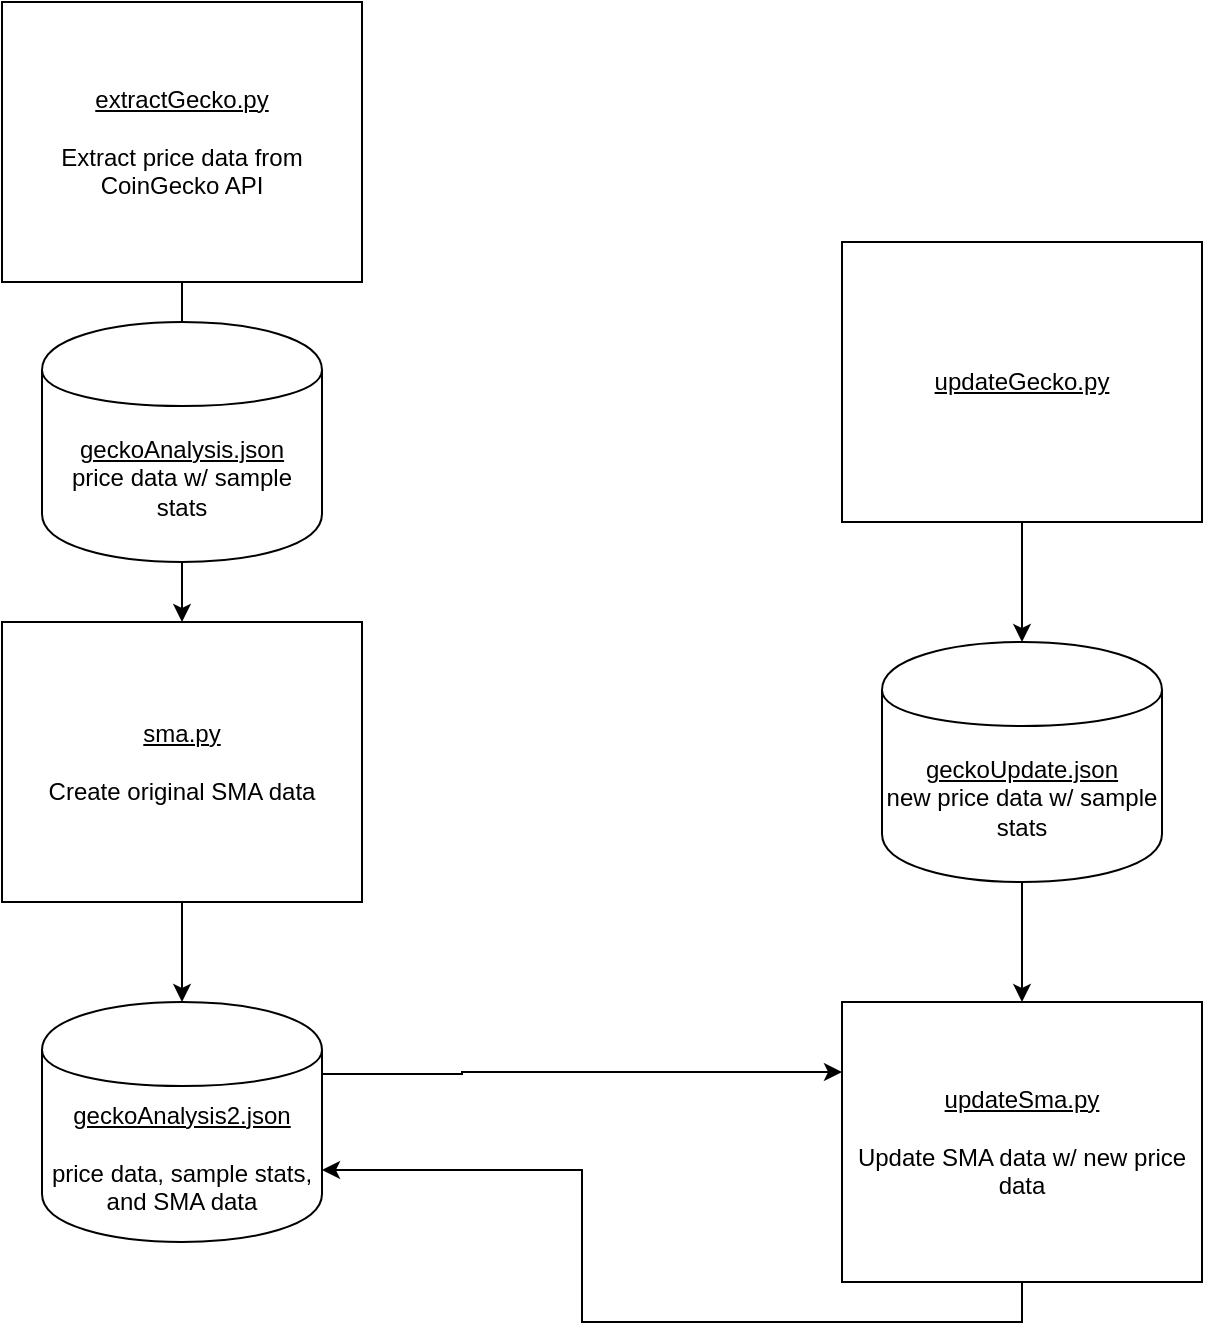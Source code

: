 <mxfile version="13.3.9" type="device" pages="2"><diagram id="te9UuVaS-m7aw-oHHB4p" name="Page-1"><mxGraphModel dx="1310" dy="860" grid="1" gridSize="10" guides="1" tooltips="1" connect="1" arrows="1" fold="1" page="1" pageScale="1" pageWidth="850" pageHeight="1100" math="0" shadow="0"><root><mxCell id="0"/><mxCell id="1" parent="0"/><mxCell id="ts-CTgL96BSNwdt2153v-8" style="edgeStyle=orthogonalEdgeStyle;rounded=0;orthogonalLoop=1;jettySize=auto;html=1;entryX=0.5;entryY=0;entryDx=0;entryDy=0;exitX=0.5;exitY=1;exitDx=0;exitDy=0;" edge="1" parent="1" source="ts-CTgL96BSNwdt2153v-1" target="ts-CTgL96BSNwdt2153v-7"><mxGeometry relative="1" as="geometry"><Array as="points"><mxPoint x="170" y="240"/><mxPoint x="170" y="240"/></Array></mxGeometry></mxCell><mxCell id="ts-CTgL96BSNwdt2153v-1" value="&lt;u&gt;extractGecko.py&lt;br&gt;&lt;/u&gt;&lt;br&gt;Extract price data from CoinGecko API" style="rounded=0;whiteSpace=wrap;html=1;fontStyle=0" vertex="1" parent="1"><mxGeometry x="80" y="50" width="180" height="140" as="geometry"/></mxCell><mxCell id="ts-CTgL96BSNwdt2153v-2" value="&lt;u&gt;sma.py&lt;br&gt;&lt;/u&gt;&lt;br&gt;Create original SMA data" style="rounded=0;whiteSpace=wrap;html=1;fontStyle=0" vertex="1" parent="1"><mxGeometry x="80" y="360" width="180" height="140" as="geometry"/></mxCell><mxCell id="ts-CTgL96BSNwdt2153v-4" style="edgeStyle=orthogonalEdgeStyle;rounded=0;orthogonalLoop=1;jettySize=auto;html=1;entryX=0.5;entryY=0;entryDx=0;entryDy=0;" edge="1" source="ts-CTgL96BSNwdt2153v-5" target="ts-CTgL96BSNwdt2153v-10" parent="1"><mxGeometry relative="1" as="geometry"><Array as="points"><mxPoint x="590" y="260"/><mxPoint x="590" y="260"/></Array></mxGeometry></mxCell><mxCell id="ts-CTgL96BSNwdt2153v-5" value="updateGecko.py" style="rounded=0;whiteSpace=wrap;html=1;fontStyle=4" vertex="1" parent="1"><mxGeometry x="500" y="170" width="180" height="140" as="geometry"/></mxCell><mxCell id="ts-CTgL96BSNwdt2153v-16" style="edgeStyle=orthogonalEdgeStyle;rounded=0;orthogonalLoop=1;jettySize=auto;html=1;entryX=1;entryY=0.7;entryDx=0;entryDy=0;exitX=0.5;exitY=1;exitDx=0;exitDy=0;" edge="1" parent="1" source="ts-CTgL96BSNwdt2153v-6" target="ts-CTgL96BSNwdt2153v-12"><mxGeometry relative="1" as="geometry"/></mxCell><mxCell id="ts-CTgL96BSNwdt2153v-6" value="&lt;u&gt;updateSma.py&lt;br&gt;&lt;/u&gt;&lt;br&gt;Update SMA data w/ new price data" style="rounded=0;whiteSpace=wrap;html=1;fontStyle=0" vertex="1" parent="1"><mxGeometry x="500" y="550" width="180" height="140" as="geometry"/></mxCell><mxCell id="ts-CTgL96BSNwdt2153v-9" style="edgeStyle=orthogonalEdgeStyle;rounded=0;orthogonalLoop=1;jettySize=auto;html=1;entryX=0.5;entryY=0;entryDx=0;entryDy=0;exitX=0.5;exitY=1;exitDx=0;exitDy=0;" edge="1" parent="1" source="ts-CTgL96BSNwdt2153v-7" target="ts-CTgL96BSNwdt2153v-2"><mxGeometry relative="1" as="geometry"><mxPoint x="160" y="400" as="targetPoint"/><Array as="points"/></mxGeometry></mxCell><mxCell id="ts-CTgL96BSNwdt2153v-7" value="&lt;u&gt;geckoAnalysis.json&lt;/u&gt;&lt;br&gt;price data w/ sample stats" style="shape=cylinder;whiteSpace=wrap;html=1;boundedLbl=1;backgroundOutline=1;" vertex="1" parent="1"><mxGeometry x="100" y="210" width="140" height="120" as="geometry"/></mxCell><mxCell id="ts-CTgL96BSNwdt2153v-13" style="edgeStyle=orthogonalEdgeStyle;rounded=0;orthogonalLoop=1;jettySize=auto;html=1;" edge="1" parent="1" source="ts-CTgL96BSNwdt2153v-10" target="ts-CTgL96BSNwdt2153v-6"><mxGeometry relative="1" as="geometry"/></mxCell><mxCell id="ts-CTgL96BSNwdt2153v-10" value="&lt;u&gt;geckoUpdate.json&lt;/u&gt;&lt;br&gt;new price data w/ sample stats" style="shape=cylinder;whiteSpace=wrap;html=1;boundedLbl=1;backgroundOutline=1;" vertex="1" parent="1"><mxGeometry x="520" y="370" width="140" height="120" as="geometry"/></mxCell><mxCell id="ts-CTgL96BSNwdt2153v-11" style="edgeStyle=orthogonalEdgeStyle;rounded=0;orthogonalLoop=1;jettySize=auto;html=1;entryX=0.5;entryY=0;entryDx=0;entryDy=0;exitX=0.5;exitY=1;exitDx=0;exitDy=0;" edge="1" target="ts-CTgL96BSNwdt2153v-12" parent="1" source="ts-CTgL96BSNwdt2153v-2"><mxGeometry relative="1" as="geometry"><mxPoint x="170" y="520" as="sourcePoint"/><Array as="points"/></mxGeometry></mxCell><mxCell id="ts-CTgL96BSNwdt2153v-15" style="edgeStyle=orthogonalEdgeStyle;rounded=0;orthogonalLoop=1;jettySize=auto;html=1;entryX=0;entryY=0.25;entryDx=0;entryDy=0;exitX=1;exitY=0.3;exitDx=0;exitDy=0;" edge="1" parent="1" source="ts-CTgL96BSNwdt2153v-12" target="ts-CTgL96BSNwdt2153v-6"><mxGeometry relative="1" as="geometry"><Array as="points"><mxPoint x="310" y="585"/></Array></mxGeometry></mxCell><mxCell id="ts-CTgL96BSNwdt2153v-12" value="&lt;u&gt;geckoAnalysis2.json&lt;br&gt;&lt;/u&gt;&lt;br&gt;price data, sample stats, and SMA data" style="shape=cylinder;whiteSpace=wrap;html=1;boundedLbl=1;backgroundOutline=1;" vertex="1" parent="1"><mxGeometry x="100" y="550" width="140" height="120" as="geometry"/></mxCell></root></mxGraphModel></diagram><diagram name="Page2" id="J0AiBpPF2rvMyQ4_rPiU"><mxGraphModel dx="3930" dy="2580" grid="1" gridSize="10" guides="1" tooltips="1" connect="1" arrows="1" fold="1" page="1" pageScale="1" pageWidth="850" pageHeight="1100" math="0" shadow="0"><root><mxCell id="YWBxXoJN8PLT5NeOgsbc-0"/><mxCell id="YWBxXoJN8PLT5NeOgsbc-1" parent="YWBxXoJN8PLT5NeOgsbc-0"/><mxCell id="YWBxXoJN8PLT5NeOgsbc-27" value="" style="rounded=0;whiteSpace=wrap;html=1;" vertex="1" parent="YWBxXoJN8PLT5NeOgsbc-1"><mxGeometry x="345" y="40" width="1080" height="1200" as="geometry"/></mxCell><mxCell id="YWBxXoJN8PLT5NeOgsbc-18" value="" style="rounded=0;whiteSpace=wrap;html=1;fillColor=#dae8fc;strokeColor=#6c8ebf;" vertex="1" parent="YWBxXoJN8PLT5NeOgsbc-1"><mxGeometry x="1045" y="250" width="300" height="680" as="geometry"/></mxCell><mxCell id="YWBxXoJN8PLT5NeOgsbc-19" value="&lt;u&gt;update.sh&lt;/u&gt;" style="rounded=1;whiteSpace=wrap;html=1;" vertex="1" parent="YWBxXoJN8PLT5NeOgsbc-1"><mxGeometry x="1135" y="270" width="120" height="60" as="geometry"/></mxCell><mxCell id="YWBxXoJN8PLT5NeOgsbc-16" value="" style="rounded=0;whiteSpace=wrap;html=1;fillColor=#ffe6cc;strokeColor=#d79b00;" vertex="1" parent="YWBxXoJN8PLT5NeOgsbc-1"><mxGeometry x="425" y="160" width="300" height="720" as="geometry"/></mxCell><mxCell id="YWBxXoJN8PLT5NeOgsbc-2" style="edgeStyle=orthogonalEdgeStyle;rounded=0;orthogonalLoop=1;jettySize=auto;html=1;entryX=0.5;entryY=0;entryDx=0;entryDy=0;exitX=0.5;exitY=1;exitDx=0;exitDy=0;" edge="1" parent="YWBxXoJN8PLT5NeOgsbc-1" source="YWBxXoJN8PLT5NeOgsbc-3" target="YWBxXoJN8PLT5NeOgsbc-10"><mxGeometry relative="1" as="geometry"><Array as="points"><mxPoint x="575" y="430"/><mxPoint x="575" y="430"/></Array></mxGeometry></mxCell><mxCell id="YWBxXoJN8PLT5NeOgsbc-3" value="&lt;u&gt;extractGecko.py&lt;br&gt;&lt;/u&gt;&lt;br&gt;Extract price data from CoinGecko API" style="rounded=0;whiteSpace=wrap;html=1;fontStyle=0" vertex="1" parent="YWBxXoJN8PLT5NeOgsbc-1"><mxGeometry x="485" y="240" width="180" height="140" as="geometry"/></mxCell><mxCell id="YWBxXoJN8PLT5NeOgsbc-4" value="&lt;u&gt;sma.py&lt;br&gt;&lt;/u&gt;&lt;br&gt;Create original SMA data" style="rounded=0;whiteSpace=wrap;html=1;fontStyle=0" vertex="1" parent="YWBxXoJN8PLT5NeOgsbc-1"><mxGeometry x="485" y="570" width="180" height="140" as="geometry"/></mxCell><mxCell id="YWBxXoJN8PLT5NeOgsbc-5" style="edgeStyle=orthogonalEdgeStyle;rounded=0;orthogonalLoop=1;jettySize=auto;html=1;entryX=0.5;entryY=0;entryDx=0;entryDy=0;" edge="1" parent="YWBxXoJN8PLT5NeOgsbc-1" source="YWBxXoJN8PLT5NeOgsbc-6" target="YWBxXoJN8PLT5NeOgsbc-12"><mxGeometry relative="1" as="geometry"><Array as="points"><mxPoint x="1195" y="440"/><mxPoint x="1195" y="440"/></Array></mxGeometry></mxCell><mxCell id="YWBxXoJN8PLT5NeOgsbc-6" value="&lt;u&gt;updateGecko.py&lt;br&gt;&lt;/u&gt;&lt;br&gt;Update coin gecko price data if necessary" style="rounded=0;whiteSpace=wrap;html=1;fontStyle=0" vertex="1" parent="YWBxXoJN8PLT5NeOgsbc-1"><mxGeometry x="1105" y="350" width="180" height="140" as="geometry"/></mxCell><mxCell id="YWBxXoJN8PLT5NeOgsbc-7" style="edgeStyle=orthogonalEdgeStyle;rounded=0;orthogonalLoop=1;jettySize=auto;html=1;entryX=1;entryY=0.7;entryDx=0;entryDy=0;exitX=0.5;exitY=1;exitDx=0;exitDy=0;" edge="1" parent="YWBxXoJN8PLT5NeOgsbc-1" source="YWBxXoJN8PLT5NeOgsbc-8" target="YWBxXoJN8PLT5NeOgsbc-15"><mxGeometry relative="1" as="geometry"/></mxCell><mxCell id="YWBxXoJN8PLT5NeOgsbc-8" value="&lt;u&gt;updateSma.py&lt;br&gt;&lt;/u&gt;&lt;br&gt;Update SMA data w/ new price data" style="rounded=0;whiteSpace=wrap;html=1;fontStyle=0" vertex="1" parent="YWBxXoJN8PLT5NeOgsbc-1"><mxGeometry x="1105" y="730" width="180" height="140" as="geometry"/></mxCell><mxCell id="YWBxXoJN8PLT5NeOgsbc-9" style="edgeStyle=orthogonalEdgeStyle;rounded=0;orthogonalLoop=1;jettySize=auto;html=1;entryX=0.5;entryY=0;entryDx=0;entryDy=0;exitX=0.5;exitY=1;exitDx=0;exitDy=0;" edge="1" parent="YWBxXoJN8PLT5NeOgsbc-1" source="YWBxXoJN8PLT5NeOgsbc-10" target="YWBxXoJN8PLT5NeOgsbc-4"><mxGeometry relative="1" as="geometry"><mxPoint x="565" y="590" as="targetPoint"/><Array as="points"/></mxGeometry></mxCell><mxCell id="YWBxXoJN8PLT5NeOgsbc-10" value="&lt;u&gt;geckoAnalysis.json&lt;/u&gt;&lt;br&gt;price data w/ sample stats" style="shape=cylinder;whiteSpace=wrap;html=1;boundedLbl=1;backgroundOutline=1;" vertex="1" parent="YWBxXoJN8PLT5NeOgsbc-1"><mxGeometry x="505" y="420" width="140" height="120" as="geometry"/></mxCell><mxCell id="YWBxXoJN8PLT5NeOgsbc-11" style="edgeStyle=orthogonalEdgeStyle;rounded=0;orthogonalLoop=1;jettySize=auto;html=1;" edge="1" parent="YWBxXoJN8PLT5NeOgsbc-1" source="YWBxXoJN8PLT5NeOgsbc-12" target="YWBxXoJN8PLT5NeOgsbc-8"><mxGeometry relative="1" as="geometry"/></mxCell><mxCell id="YWBxXoJN8PLT5NeOgsbc-12" value="&lt;u&gt;geckoUpdate.json&lt;/u&gt;&lt;br&gt;new price data w/ sample stats" style="shape=cylinder;whiteSpace=wrap;html=1;boundedLbl=1;backgroundOutline=1;" vertex="1" parent="YWBxXoJN8PLT5NeOgsbc-1"><mxGeometry x="1125" y="550" width="140" height="120" as="geometry"/></mxCell><mxCell id="YWBxXoJN8PLT5NeOgsbc-13" style="edgeStyle=orthogonalEdgeStyle;rounded=0;orthogonalLoop=1;jettySize=auto;html=1;entryX=0;entryY=0.5;entryDx=0;entryDy=0;exitX=0.5;exitY=1;exitDx=0;exitDy=0;" edge="1" parent="YWBxXoJN8PLT5NeOgsbc-1" source="YWBxXoJN8PLT5NeOgsbc-4" target="YWBxXoJN8PLT5NeOgsbc-15"><mxGeometry relative="1" as="geometry"><mxPoint x="575" y="710" as="sourcePoint"/><Array as="points"><mxPoint x="575" y="830"/></Array></mxGeometry></mxCell><mxCell id="YWBxXoJN8PLT5NeOgsbc-14" style="edgeStyle=orthogonalEdgeStyle;rounded=0;orthogonalLoop=1;jettySize=auto;html=1;entryX=0;entryY=0.25;entryDx=0;entryDy=0;exitX=1;exitY=0.3;exitDx=0;exitDy=0;" edge="1" parent="YWBxXoJN8PLT5NeOgsbc-1" source="YWBxXoJN8PLT5NeOgsbc-15" target="YWBxXoJN8PLT5NeOgsbc-8"><mxGeometry relative="1" as="geometry"><Array as="points"><mxPoint x="1000" y="806"/><mxPoint x="1000" y="765"/></Array></mxGeometry></mxCell><mxCell id="YWBxXoJN8PLT5NeOgsbc-26" style="edgeStyle=orthogonalEdgeStyle;rounded=0;orthogonalLoop=1;jettySize=auto;html=1;entryX=0.5;entryY=0;entryDx=0;entryDy=0;" edge="1" parent="YWBxXoJN8PLT5NeOgsbc-1" source="YWBxXoJN8PLT5NeOgsbc-15" target="YWBxXoJN8PLT5NeOgsbc-25"><mxGeometry relative="1" as="geometry"/></mxCell><mxCell id="YWBxXoJN8PLT5NeOgsbc-15" value="&lt;u&gt;geckoAnalysis2.json&lt;br&gt;&lt;/u&gt;&lt;br&gt;price data, sample stats, and SMA data" style="shape=cylinder;whiteSpace=wrap;html=1;boundedLbl=1;backgroundOutline=1;" vertex="1" parent="YWBxXoJN8PLT5NeOgsbc-1"><mxGeometry x="815" y="770" width="140" height="120" as="geometry"/></mxCell><mxCell id="YWBxXoJN8PLT5NeOgsbc-17" value="&lt;u&gt;setup.sh&lt;/u&gt;" style="rounded=1;whiteSpace=wrap;html=1;" vertex="1" parent="YWBxXoJN8PLT5NeOgsbc-1"><mxGeometry x="515" y="170" width="120" height="60" as="geometry"/></mxCell><mxCell id="YWBxXoJN8PLT5NeOgsbc-21" style="edgeStyle=orthogonalEdgeStyle;rounded=0;orthogonalLoop=1;jettySize=auto;html=1;entryX=1;entryY=0.5;entryDx=0;entryDy=0;" edge="1" parent="YWBxXoJN8PLT5NeOgsbc-1" source="YWBxXoJN8PLT5NeOgsbc-20" target="YWBxXoJN8PLT5NeOgsbc-3"><mxGeometry relative="1" as="geometry"><Array as="points"><mxPoint x="885" y="310"/></Array></mxGeometry></mxCell><mxCell id="YWBxXoJN8PLT5NeOgsbc-22" style="edgeStyle=orthogonalEdgeStyle;rounded=0;orthogonalLoop=1;jettySize=auto;html=1;entryX=1;entryY=0.25;entryDx=0;entryDy=0;exitX=0;exitY=0.5;exitDx=0;exitDy=0;" edge="1" parent="YWBxXoJN8PLT5NeOgsbc-1" source="YWBxXoJN8PLT5NeOgsbc-20" target="YWBxXoJN8PLT5NeOgsbc-4"><mxGeometry relative="1" as="geometry"><Array as="points"><mxPoint x="805" y="585"/></Array></mxGeometry></mxCell><mxCell id="YWBxXoJN8PLT5NeOgsbc-23" style="edgeStyle=orthogonalEdgeStyle;rounded=0;orthogonalLoop=1;jettySize=auto;html=1;" edge="1" parent="YWBxXoJN8PLT5NeOgsbc-1" source="YWBxXoJN8PLT5NeOgsbc-20" target="YWBxXoJN8PLT5NeOgsbc-6"><mxGeometry relative="1" as="geometry"><Array as="points"><mxPoint x="1015" y="580"/><mxPoint x="1015" y="420"/></Array></mxGeometry></mxCell><mxCell id="YWBxXoJN8PLT5NeOgsbc-24" style="edgeStyle=orthogonalEdgeStyle;rounded=0;orthogonalLoop=1;jettySize=auto;html=1;entryX=0.25;entryY=0;entryDx=0;entryDy=0;" edge="1" parent="YWBxXoJN8PLT5NeOgsbc-1" source="YWBxXoJN8PLT5NeOgsbc-20" target="YWBxXoJN8PLT5NeOgsbc-8"><mxGeometry relative="1" as="geometry"><Array as="points"><mxPoint x="885" y="690"/><mxPoint x="1150" y="690"/></Array></mxGeometry></mxCell><mxCell id="YWBxXoJN8PLT5NeOgsbc-20" value="geckoFuncz.py&lt;br&gt;&lt;br&gt;Various math / data-manipulation functions" style="whiteSpace=wrap;html=1;aspect=fixed;" vertex="1" parent="YWBxXoJN8PLT5NeOgsbc-1"><mxGeometry x="795" y="500" width="180" height="180" as="geometry"/></mxCell><mxCell id="YWBxXoJN8PLT5NeOgsbc-25" value="&lt;u&gt;plot.py&lt;br&gt;&lt;/u&gt;&lt;br&gt;Plot price / SMA data" style="rounded=0;whiteSpace=wrap;html=1;fontStyle=0" vertex="1" parent="YWBxXoJN8PLT5NeOgsbc-1"><mxGeometry x="795" y="980" width="180" height="140" as="geometry"/></mxCell></root></mxGraphModel></diagram></mxfile>